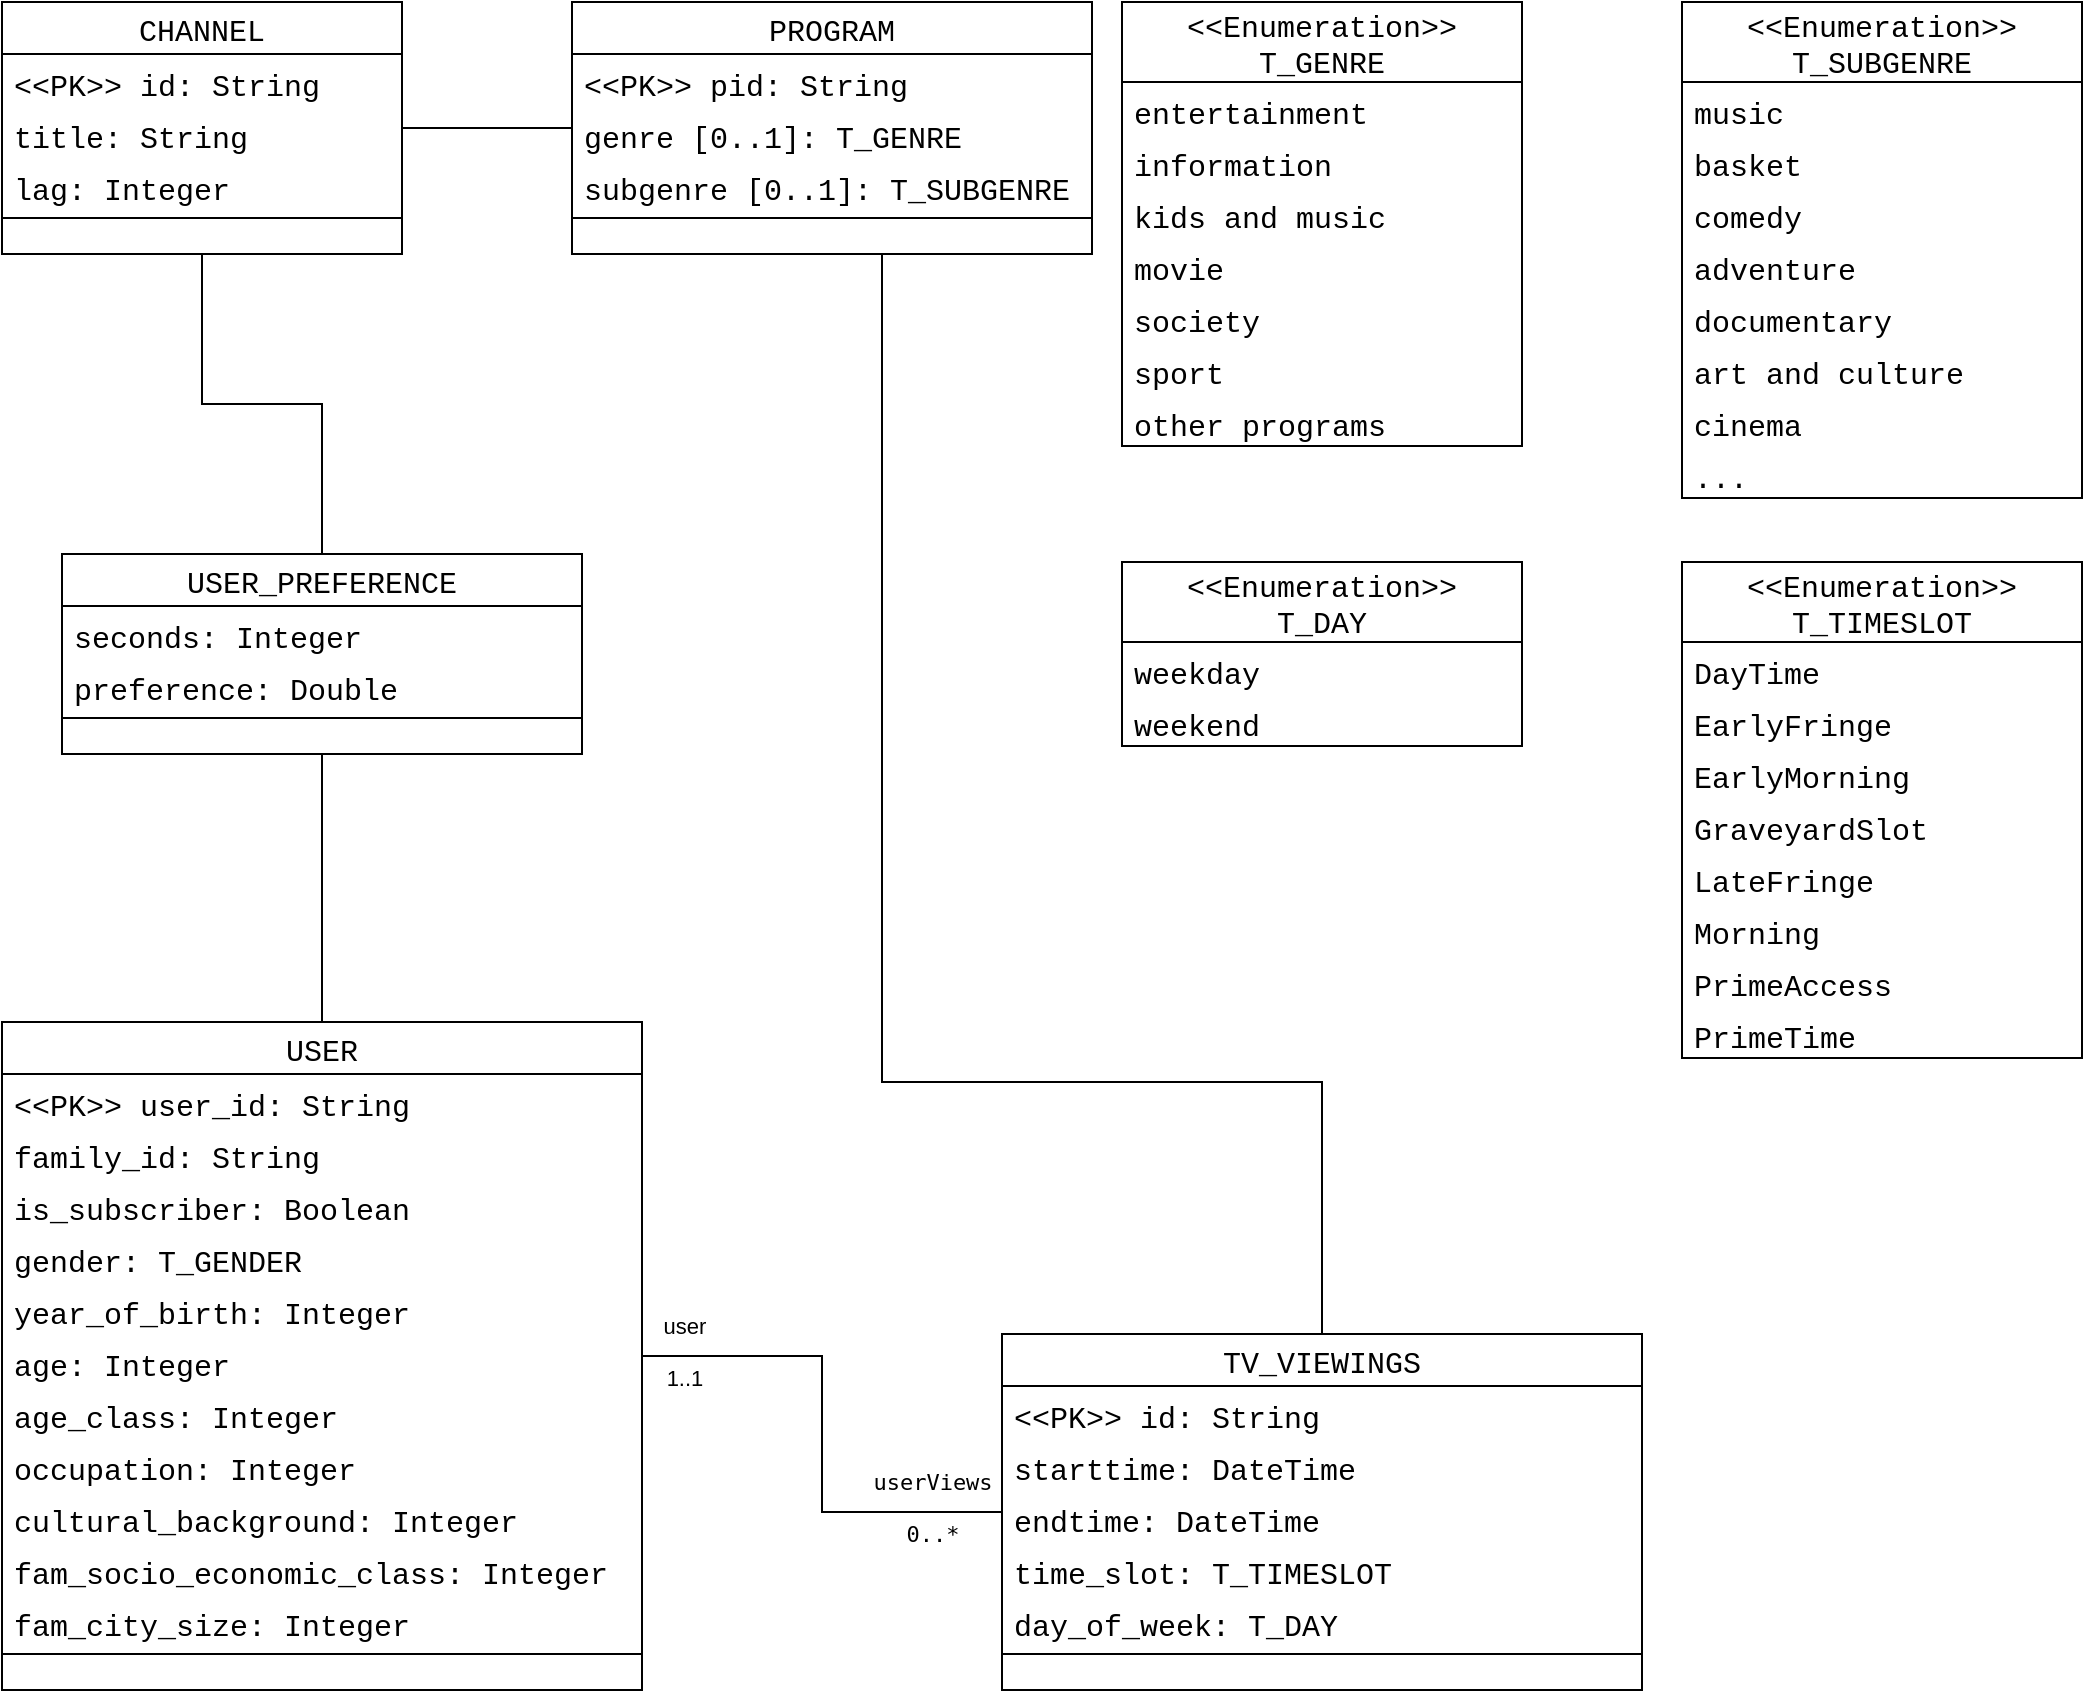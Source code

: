 <mxfile version="20.0.1" type="device" pages="2"><diagram id="qDz5eTHk5FjeErmdGeT6" name="Conceptual Design"><mxGraphModel dx="1348" dy="793" grid="1" gridSize="10" guides="1" tooltips="1" connect="1" arrows="1" fold="1" page="1" pageScale="1" pageWidth="1169" pageHeight="827" math="0" shadow="0"><root><mxCell id="0"/><mxCell id="1" parent="0"/><mxCell id="cXMxkoOosePus98VWO6z-1" value="CHANNEL" style="swimlane;fontStyle=0;childLayout=stackLayout;horizontal=1;startSize=26;fillColor=none;horizontalStack=0;resizeParent=1;resizeParentMax=0;resizeLast=0;collapsible=1;marginBottom=0;fontFamily=Courier New;fontSize=15;" parent="1" vertex="1"><mxGeometry x="40" y="80" width="200" height="126" as="geometry"><mxRectangle x="40" y="80" width="40" height="26" as="alternateBounds"/></mxGeometry></mxCell><mxCell id="cXMxkoOosePus98VWO6z-2" value="&lt;&lt;PK&gt;&gt; id: String" style="text;strokeColor=none;fillColor=none;align=left;verticalAlign=top;spacingLeft=4;spacingRight=4;overflow=hidden;rotatable=0;points=[[0,0.5],[1,0.5]];portConstraint=eastwest;fontFamily=Courier New;fontSize=15;" parent="cXMxkoOosePus98VWO6z-1" vertex="1"><mxGeometry y="26" width="200" height="26" as="geometry"/></mxCell><mxCell id="cXMxkoOosePus98VWO6z-3" value="title: String" style="text;strokeColor=none;fillColor=none;align=left;verticalAlign=top;spacingLeft=4;spacingRight=4;overflow=hidden;rotatable=0;points=[[0,0.5],[1,0.5]];portConstraint=eastwest;fontFamily=Courier New;fontSize=15;" parent="cXMxkoOosePus98VWO6z-1" vertex="1"><mxGeometry y="52" width="200" height="26" as="geometry"/></mxCell><mxCell id="cXMxkoOosePus98VWO6z-7" value="lag: Integer" style="text;strokeColor=none;fillColor=none;align=left;verticalAlign=top;spacingLeft=4;spacingRight=4;overflow=hidden;rotatable=0;points=[[0,0.5],[1,0.5]];portConstraint=eastwest;fontFamily=Courier New;fontSize=15;" parent="cXMxkoOosePus98VWO6z-1" vertex="1"><mxGeometry y="78" width="200" height="26" as="geometry"/></mxCell><mxCell id="cXMxkoOosePus98VWO6z-5" value="" style="line;strokeWidth=1;fillColor=none;align=left;verticalAlign=middle;spacingTop=-1;spacingLeft=3;spacingRight=3;rotatable=0;labelPosition=right;points=[];portConstraint=eastwest;fontFamily=Courier New;fontSize=15;" parent="cXMxkoOosePus98VWO6z-1" vertex="1"><mxGeometry y="104" width="200" height="8" as="geometry"/></mxCell><mxCell id="cXMxkoOosePus98VWO6z-6" value="" style="text;strokeColor=none;fillColor=none;align=left;verticalAlign=middle;spacingTop=-1;spacingLeft=4;spacingRight=4;rotatable=0;labelPosition=right;points=[];portConstraint=eastwest;fontFamily=Courier New;fontSize=15;" parent="cXMxkoOosePus98VWO6z-1" vertex="1"><mxGeometry y="112" width="200" height="14" as="geometry"/></mxCell><mxCell id="2Jx3YR6nq3Tl-p-js3hf-60" style="edgeStyle=orthogonalEdgeStyle;rounded=0;orthogonalLoop=1;jettySize=auto;html=1;endArrow=none;endFill=0;" edge="1" parent="1" source="cXMxkoOosePus98VWO6z-8" target="cXMxkoOosePus98VWO6z-1"><mxGeometry relative="1" as="geometry"/></mxCell><mxCell id="cXMxkoOosePus98VWO6z-8" value="PROGRAM" style="swimlane;fontStyle=0;childLayout=stackLayout;horizontal=1;startSize=26;fillColor=none;horizontalStack=0;resizeParent=1;resizeParentMax=0;resizeLast=0;collapsible=1;marginBottom=0;fontFamily=Courier New;fontSize=15;" parent="1" vertex="1"><mxGeometry x="325" y="80" width="260" height="126" as="geometry"><mxRectangle x="40" y="80" width="40" height="26" as="alternateBounds"/></mxGeometry></mxCell><mxCell id="cXMxkoOosePus98VWO6z-9" value="&lt;&lt;PK&gt;&gt; pid: String" style="text;strokeColor=none;fillColor=none;align=left;verticalAlign=top;spacingLeft=4;spacingRight=4;overflow=hidden;rotatable=0;points=[[0,0.5],[1,0.5]];portConstraint=eastwest;fontFamily=Courier New;fontSize=15;" parent="cXMxkoOosePus98VWO6z-8" vertex="1"><mxGeometry y="26" width="260" height="26" as="geometry"/></mxCell><mxCell id="cXMxkoOosePus98VWO6z-10" value="genre [0..1]: T_GENRE" style="text;strokeColor=none;fillColor=none;align=left;verticalAlign=top;spacingLeft=4;spacingRight=4;overflow=hidden;rotatable=0;points=[[0,0.5],[1,0.5]];portConstraint=eastwest;fontFamily=Courier New;fontSize=15;" parent="cXMxkoOosePus98VWO6z-8" vertex="1"><mxGeometry y="52" width="260" height="26" as="geometry"/></mxCell><mxCell id="cXMxkoOosePus98VWO6z-14" value="subgenre [0..1]: T_SUBGENRE" style="text;strokeColor=none;fillColor=none;align=left;verticalAlign=top;spacingLeft=4;spacingRight=4;overflow=hidden;rotatable=0;points=[[0,0.5],[1,0.5]];portConstraint=eastwest;fontFamily=Courier New;fontSize=15;" parent="cXMxkoOosePus98VWO6z-8" vertex="1"><mxGeometry y="78" width="260" height="26" as="geometry"/></mxCell><mxCell id="cXMxkoOosePus98VWO6z-12" value="" style="line;strokeWidth=1;fillColor=none;align=left;verticalAlign=middle;spacingTop=-1;spacingLeft=3;spacingRight=3;rotatable=0;labelPosition=right;points=[];portConstraint=eastwest;fontFamily=Courier New;fontSize=15;" parent="cXMxkoOosePus98VWO6z-8" vertex="1"><mxGeometry y="104" width="260" height="8" as="geometry"/></mxCell><mxCell id="cXMxkoOosePus98VWO6z-13" value="" style="text;strokeColor=none;fillColor=none;align=left;verticalAlign=middle;spacingTop=-1;spacingLeft=4;spacingRight=4;rotatable=0;labelPosition=right;points=[];portConstraint=eastwest;fontFamily=Courier New;fontSize=15;" parent="cXMxkoOosePus98VWO6z-8" vertex="1"><mxGeometry y="112" width="260" height="14" as="geometry"/></mxCell><mxCell id="cXMxkoOosePus98VWO6z-15" value="&lt;&lt;Enumeration&gt;&gt;&#xA;T_GENRE" style="swimlane;fontStyle=0;childLayout=stackLayout;horizontal=1;startSize=40;fillColor=none;horizontalStack=0;resizeParent=1;resizeParentMax=0;resizeLast=0;collapsible=1;marginBottom=0;fontFamily=Courier New;fontSize=15;" parent="1" vertex="1"><mxGeometry x="600" y="80" width="200" height="222" as="geometry"><mxRectangle x="290" y="80" width="160" height="40" as="alternateBounds"/></mxGeometry></mxCell><mxCell id="cXMxkoOosePus98VWO6z-16" value="entertainment" style="text;strokeColor=none;fillColor=none;align=left;verticalAlign=top;spacingLeft=4;spacingRight=4;overflow=hidden;rotatable=0;points=[[0,0.5],[1,0.5]];portConstraint=eastwest;fontFamily=Courier New;fontSize=15;" parent="cXMxkoOosePus98VWO6z-15" vertex="1"><mxGeometry y="40" width="200" height="26" as="geometry"/></mxCell><mxCell id="cXMxkoOosePus98VWO6z-17" value="information" style="text;strokeColor=none;fillColor=none;align=left;verticalAlign=top;spacingLeft=4;spacingRight=4;overflow=hidden;rotatable=0;points=[[0,0.5],[1,0.5]];portConstraint=eastwest;fontFamily=Courier New;fontSize=15;" parent="cXMxkoOosePus98VWO6z-15" vertex="1"><mxGeometry y="66" width="200" height="26" as="geometry"/></mxCell><mxCell id="cXMxkoOosePus98VWO6z-19" value="kids and music" style="text;strokeColor=none;fillColor=none;align=left;verticalAlign=top;spacingLeft=4;spacingRight=4;overflow=hidden;rotatable=0;points=[[0,0.5],[1,0.5]];portConstraint=eastwest;fontFamily=Courier New;fontSize=15;" parent="cXMxkoOosePus98VWO6z-15" vertex="1"><mxGeometry y="92" width="200" height="26" as="geometry"/></mxCell><mxCell id="cXMxkoOosePus98VWO6z-20" value="movie" style="text;strokeColor=none;fillColor=none;align=left;verticalAlign=top;spacingLeft=4;spacingRight=4;overflow=hidden;rotatable=0;points=[[0,0.5],[1,0.5]];portConstraint=eastwest;fontFamily=Courier New;fontSize=15;" parent="cXMxkoOosePus98VWO6z-15" vertex="1"><mxGeometry y="118" width="200" height="26" as="geometry"/></mxCell><mxCell id="cXMxkoOosePus98VWO6z-22" value="society" style="text;strokeColor=none;fillColor=none;align=left;verticalAlign=top;spacingLeft=4;spacingRight=4;overflow=hidden;rotatable=0;points=[[0,0.5],[1,0.5]];portConstraint=eastwest;fontFamily=Courier New;fontSize=15;" parent="cXMxkoOosePus98VWO6z-15" vertex="1"><mxGeometry y="144" width="200" height="26" as="geometry"/></mxCell><mxCell id="cXMxkoOosePus98VWO6z-23" value="sport" style="text;strokeColor=none;fillColor=none;align=left;verticalAlign=top;spacingLeft=4;spacingRight=4;overflow=hidden;rotatable=0;points=[[0,0.5],[1,0.5]];portConstraint=eastwest;fontFamily=Courier New;fontSize=15;" parent="cXMxkoOosePus98VWO6z-15" vertex="1"><mxGeometry y="170" width="200" height="26" as="geometry"/></mxCell><mxCell id="cXMxkoOosePus98VWO6z-21" value="other programs" style="text;strokeColor=none;fillColor=none;align=left;verticalAlign=top;spacingLeft=4;spacingRight=4;overflow=hidden;rotatable=0;points=[[0,0.5],[1,0.5]];portConstraint=eastwest;fontFamily=Courier New;fontSize=15;" parent="cXMxkoOosePus98VWO6z-15" vertex="1"><mxGeometry y="196" width="200" height="26" as="geometry"/></mxCell><mxCell id="cXMxkoOosePus98VWO6z-24" value="&lt;&lt;Enumeration&gt;&gt;&#xA;T_SUBGENRE" style="swimlane;fontStyle=0;childLayout=stackLayout;horizontal=1;startSize=40;fillColor=none;horizontalStack=0;resizeParent=1;resizeParentMax=0;resizeLast=0;collapsible=1;marginBottom=0;fontFamily=Courier New;fontSize=15;" parent="1" vertex="1"><mxGeometry x="880" y="80" width="200" height="248" as="geometry"><mxRectangle x="290" y="80" width="160" height="40" as="alternateBounds"/></mxGeometry></mxCell><mxCell id="cXMxkoOosePus98VWO6z-25" value="music" style="text;strokeColor=none;fillColor=none;align=left;verticalAlign=top;spacingLeft=4;spacingRight=4;overflow=hidden;rotatable=0;points=[[0,0.5],[1,0.5]];portConstraint=eastwest;fontFamily=Courier New;fontSize=15;" parent="cXMxkoOosePus98VWO6z-24" vertex="1"><mxGeometry y="40" width="200" height="26" as="geometry"/></mxCell><mxCell id="cXMxkoOosePus98VWO6z-26" value="basket" style="text;strokeColor=none;fillColor=none;align=left;verticalAlign=top;spacingLeft=4;spacingRight=4;overflow=hidden;rotatable=0;points=[[0,0.5],[1,0.5]];portConstraint=eastwest;fontFamily=Courier New;fontSize=15;" parent="cXMxkoOosePus98VWO6z-24" vertex="1"><mxGeometry y="66" width="200" height="26" as="geometry"/></mxCell><mxCell id="cXMxkoOosePus98VWO6z-27" value="comedy" style="text;strokeColor=none;fillColor=none;align=left;verticalAlign=top;spacingLeft=4;spacingRight=4;overflow=hidden;rotatable=0;points=[[0,0.5],[1,0.5]];portConstraint=eastwest;fontFamily=Courier New;fontSize=15;" parent="cXMxkoOosePus98VWO6z-24" vertex="1"><mxGeometry y="92" width="200" height="26" as="geometry"/></mxCell><mxCell id="cXMxkoOosePus98VWO6z-28" value="adventure" style="text;strokeColor=none;fillColor=none;align=left;verticalAlign=top;spacingLeft=4;spacingRight=4;overflow=hidden;rotatable=0;points=[[0,0.5],[1,0.5]];portConstraint=eastwest;fontFamily=Courier New;fontSize=15;" parent="cXMxkoOosePus98VWO6z-24" vertex="1"><mxGeometry y="118" width="200" height="26" as="geometry"/></mxCell><mxCell id="cXMxkoOosePus98VWO6z-29" value="documentary" style="text;strokeColor=none;fillColor=none;align=left;verticalAlign=top;spacingLeft=4;spacingRight=4;overflow=hidden;rotatable=0;points=[[0,0.5],[1,0.5]];portConstraint=eastwest;fontFamily=Courier New;fontSize=15;" parent="cXMxkoOosePus98VWO6z-24" vertex="1"><mxGeometry y="144" width="200" height="26" as="geometry"/></mxCell><mxCell id="cXMxkoOosePus98VWO6z-30" value="art and culture" style="text;strokeColor=none;fillColor=none;align=left;verticalAlign=top;spacingLeft=4;spacingRight=4;overflow=hidden;rotatable=0;points=[[0,0.5],[1,0.5]];portConstraint=eastwest;fontFamily=Courier New;fontSize=15;" parent="cXMxkoOosePus98VWO6z-24" vertex="1"><mxGeometry y="170" width="200" height="26" as="geometry"/></mxCell><mxCell id="cXMxkoOosePus98VWO6z-31" value="cinema" style="text;strokeColor=none;fillColor=none;align=left;verticalAlign=top;spacingLeft=4;spacingRight=4;overflow=hidden;rotatable=0;points=[[0,0.5],[1,0.5]];portConstraint=eastwest;fontFamily=Courier New;fontSize=15;" parent="cXMxkoOosePus98VWO6z-24" vertex="1"><mxGeometry y="196" width="200" height="26" as="geometry"/></mxCell><mxCell id="cXMxkoOosePus98VWO6z-34" value="..." style="text;strokeColor=none;fillColor=none;align=left;verticalAlign=top;spacingLeft=4;spacingRight=4;overflow=hidden;rotatable=0;points=[[0,0.5],[1,0.5]];portConstraint=eastwest;fontFamily=Courier New;fontSize=15;" parent="cXMxkoOosePus98VWO6z-24" vertex="1"><mxGeometry y="222" width="200" height="26" as="geometry"/></mxCell><mxCell id="2Jx3YR6nq3Tl-p-js3hf-21" style="edgeStyle=orthogonalEdgeStyle;rounded=0;orthogonalLoop=1;jettySize=auto;html=1;endArrow=none;endFill=0;" edge="1" parent="1" source="2Jx3YR6nq3Tl-p-js3hf-1" target="2Jx3YR6nq3Tl-p-js3hf-15"><mxGeometry relative="1" as="geometry"/></mxCell><mxCell id="2Jx3YR6nq3Tl-p-js3hf-38" style="edgeStyle=orthogonalEdgeStyle;rounded=0;orthogonalLoop=1;jettySize=auto;html=1;endArrow=none;endFill=0;" edge="1" parent="1" source="2Jx3YR6nq3Tl-p-js3hf-1" target="2Jx3YR6nq3Tl-p-js3hf-24"><mxGeometry relative="1" as="geometry"/></mxCell><mxCell id="2Jx3YR6nq3Tl-p-js3hf-39" value="&lt;pre dir=&quot;ltr&quot; style=&quot;&quot; id=&quot;tw-target-text&quot; data-placeholder=&quot;Traduzione&quot; class=&quot;tw-data-text tw-text-large tw-ta&quot;&gt;&lt;span class=&quot;Y2IQFc&quot; lang=&quot;en&quot;&gt;userViews&lt;/span&gt;&lt;br&gt;&lt;br&gt;0..*&lt;br&gt;&lt;/pre&gt;" style="edgeLabel;html=1;align=center;verticalAlign=middle;resizable=0;points=[];labelBackgroundColor=none;" vertex="1" connectable="0" parent="2Jx3YR6nq3Tl-p-js3hf-38"><mxGeometry x="0.819" y="4" relative="1" as="geometry"><mxPoint x="-12" y="2" as="offset"/></mxGeometry></mxCell><mxCell id="2Jx3YR6nq3Tl-p-js3hf-40" value="&lt;div&gt;user&lt;/div&gt;&lt;div&gt;&lt;br&gt;&lt;/div&gt;&lt;div&gt;1..1&lt;/div&gt;" style="edgeLabel;html=1;align=center;verticalAlign=middle;resizable=0;points=[];labelBackgroundColor=none;" vertex="1" connectable="0" parent="2Jx3YR6nq3Tl-p-js3hf-38"><mxGeometry x="-0.839" y="2" relative="1" as="geometry"><mxPoint as="offset"/></mxGeometry></mxCell><mxCell id="2Jx3YR6nq3Tl-p-js3hf-1" value="USER" style="swimlane;fontStyle=0;childLayout=stackLayout;horizontal=1;startSize=26;fillColor=none;horizontalStack=0;resizeParent=1;resizeParentMax=0;resizeLast=0;collapsible=1;marginBottom=0;fontFamily=Courier New;fontSize=15;" vertex="1" parent="1"><mxGeometry x="40" y="590" width="320" height="334" as="geometry"><mxRectangle x="40" y="80" width="40" height="26" as="alternateBounds"/></mxGeometry></mxCell><mxCell id="2Jx3YR6nq3Tl-p-js3hf-2" value="&lt;&lt;PK&gt;&gt; user_id: String" style="text;strokeColor=none;fillColor=none;align=left;verticalAlign=top;spacingLeft=4;spacingRight=4;overflow=hidden;rotatable=0;points=[[0,0.5],[1,0.5]];portConstraint=eastwest;fontFamily=Courier New;fontSize=15;" vertex="1" parent="2Jx3YR6nq3Tl-p-js3hf-1"><mxGeometry y="26" width="320" height="26" as="geometry"/></mxCell><mxCell id="2Jx3YR6nq3Tl-p-js3hf-7" value="family_id: String" style="text;strokeColor=none;fillColor=none;align=left;verticalAlign=top;spacingLeft=4;spacingRight=4;overflow=hidden;rotatable=0;points=[[0,0.5],[1,0.5]];portConstraint=eastwest;fontFamily=Courier New;fontSize=15;" vertex="1" parent="2Jx3YR6nq3Tl-p-js3hf-1"><mxGeometry y="52" width="320" height="26" as="geometry"/></mxCell><mxCell id="2Jx3YR6nq3Tl-p-js3hf-3" value="is_subscriber: Boolean" style="text;strokeColor=none;fillColor=none;align=left;verticalAlign=top;spacingLeft=4;spacingRight=4;overflow=hidden;rotatable=0;points=[[0,0.5],[1,0.5]];portConstraint=eastwest;fontFamily=Courier New;fontSize=15;" vertex="1" parent="2Jx3YR6nq3Tl-p-js3hf-1"><mxGeometry y="78" width="320" height="26" as="geometry"/></mxCell><mxCell id="2Jx3YR6nq3Tl-p-js3hf-8" value="gender: T_GENDER" style="text;strokeColor=none;fillColor=none;align=left;verticalAlign=top;spacingLeft=4;spacingRight=4;overflow=hidden;rotatable=0;points=[[0,0.5],[1,0.5]];portConstraint=eastwest;fontFamily=Courier New;fontSize=15;" vertex="1" parent="2Jx3YR6nq3Tl-p-js3hf-1"><mxGeometry y="104" width="320" height="26" as="geometry"/></mxCell><mxCell id="2Jx3YR6nq3Tl-p-js3hf-10" value="year_of_birth: Integer" style="text;strokeColor=none;fillColor=none;align=left;verticalAlign=top;spacingLeft=4;spacingRight=4;overflow=hidden;rotatable=0;points=[[0,0.5],[1,0.5]];portConstraint=eastwest;fontFamily=Courier New;fontSize=15;" vertex="1" parent="2Jx3YR6nq3Tl-p-js3hf-1"><mxGeometry y="130" width="320" height="26" as="geometry"/></mxCell><mxCell id="2Jx3YR6nq3Tl-p-js3hf-9" value="age: Integer" style="text;strokeColor=none;fillColor=none;align=left;verticalAlign=top;spacingLeft=4;spacingRight=4;overflow=hidden;rotatable=0;points=[[0,0.5],[1,0.5]];portConstraint=eastwest;fontFamily=Courier New;fontSize=15;" vertex="1" parent="2Jx3YR6nq3Tl-p-js3hf-1"><mxGeometry y="156" width="320" height="26" as="geometry"/></mxCell><mxCell id="2Jx3YR6nq3Tl-p-js3hf-11" value="age_class: Integer" style="text;strokeColor=none;fillColor=none;align=left;verticalAlign=top;spacingLeft=4;spacingRight=4;overflow=hidden;rotatable=0;points=[[0,0.5],[1,0.5]];portConstraint=eastwest;fontFamily=Courier New;fontSize=15;" vertex="1" parent="2Jx3YR6nq3Tl-p-js3hf-1"><mxGeometry y="182" width="320" height="26" as="geometry"/></mxCell><mxCell id="2Jx3YR6nq3Tl-p-js3hf-13" value="occupation: Integer" style="text;strokeColor=none;fillColor=none;align=left;verticalAlign=top;spacingLeft=4;spacingRight=4;overflow=hidden;rotatable=0;points=[[0,0.5],[1,0.5]];portConstraint=eastwest;fontFamily=Courier New;fontSize=15;" vertex="1" parent="2Jx3YR6nq3Tl-p-js3hf-1"><mxGeometry y="208" width="320" height="26" as="geometry"/></mxCell><mxCell id="2Jx3YR6nq3Tl-p-js3hf-14" value="cultural_background: Integer" style="text;strokeColor=none;fillColor=none;align=left;verticalAlign=top;spacingLeft=4;spacingRight=4;overflow=hidden;rotatable=0;points=[[0,0.5],[1,0.5]];portConstraint=eastwest;fontFamily=Courier New;fontSize=15;" vertex="1" parent="2Jx3YR6nq3Tl-p-js3hf-1"><mxGeometry y="234" width="320" height="26" as="geometry"/></mxCell><mxCell id="2Jx3YR6nq3Tl-p-js3hf-12" value="fam_socio_economic_class: Integer" style="text;strokeColor=none;fillColor=none;align=left;verticalAlign=top;spacingLeft=4;spacingRight=4;overflow=hidden;rotatable=0;points=[[0,0.5],[1,0.5]];portConstraint=eastwest;fontFamily=Courier New;fontSize=15;" vertex="1" parent="2Jx3YR6nq3Tl-p-js3hf-1"><mxGeometry y="260" width="320" height="26" as="geometry"/></mxCell><mxCell id="2Jx3YR6nq3Tl-p-js3hf-4" value="fam_city_size: Integer" style="text;strokeColor=none;fillColor=none;align=left;verticalAlign=top;spacingLeft=4;spacingRight=4;overflow=hidden;rotatable=0;points=[[0,0.5],[1,0.5]];portConstraint=eastwest;fontFamily=Courier New;fontSize=15;" vertex="1" parent="2Jx3YR6nq3Tl-p-js3hf-1"><mxGeometry y="286" width="320" height="26" as="geometry"/></mxCell><mxCell id="2Jx3YR6nq3Tl-p-js3hf-5" value="" style="line;strokeWidth=1;fillColor=none;align=left;verticalAlign=middle;spacingTop=-1;spacingLeft=3;spacingRight=3;rotatable=0;labelPosition=right;points=[];portConstraint=eastwest;fontFamily=Courier New;fontSize=15;" vertex="1" parent="2Jx3YR6nq3Tl-p-js3hf-1"><mxGeometry y="312" width="320" height="8" as="geometry"/></mxCell><mxCell id="2Jx3YR6nq3Tl-p-js3hf-6" value="" style="text;strokeColor=none;fillColor=none;align=left;verticalAlign=middle;spacingTop=-1;spacingLeft=4;spacingRight=4;rotatable=0;labelPosition=right;points=[];portConstraint=eastwest;fontFamily=Courier New;fontSize=15;" vertex="1" parent="2Jx3YR6nq3Tl-p-js3hf-1"><mxGeometry y="320" width="320" height="14" as="geometry"/></mxCell><mxCell id="2Jx3YR6nq3Tl-p-js3hf-22" style="edgeStyle=orthogonalEdgeStyle;rounded=0;orthogonalLoop=1;jettySize=auto;html=1;endArrow=none;endFill=0;" edge="1" parent="1" source="2Jx3YR6nq3Tl-p-js3hf-15" target="cXMxkoOosePus98VWO6z-1"><mxGeometry relative="1" as="geometry"><Array as="points"><mxPoint x="200" y="281"/><mxPoint x="140" y="281"/></Array></mxGeometry></mxCell><mxCell id="2Jx3YR6nq3Tl-p-js3hf-15" value="USER_PREFERENCE" style="swimlane;fontStyle=0;childLayout=stackLayout;horizontal=1;startSize=26;fillColor=none;horizontalStack=0;resizeParent=1;resizeParentMax=0;resizeLast=0;collapsible=1;marginBottom=0;fontFamily=Courier New;fontSize=15;" vertex="1" parent="1"><mxGeometry x="70" y="356" width="260" height="100" as="geometry"><mxRectangle x="40" y="80" width="40" height="26" as="alternateBounds"/></mxGeometry></mxCell><mxCell id="2Jx3YR6nq3Tl-p-js3hf-17" value="seconds: Integer" style="text;strokeColor=none;fillColor=none;align=left;verticalAlign=top;spacingLeft=4;spacingRight=4;overflow=hidden;rotatable=0;points=[[0,0.5],[1,0.5]];portConstraint=eastwest;fontFamily=Courier New;fontSize=15;" vertex="1" parent="2Jx3YR6nq3Tl-p-js3hf-15"><mxGeometry y="26" width="260" height="26" as="geometry"/></mxCell><mxCell id="2Jx3YR6nq3Tl-p-js3hf-18" value="preference: Double" style="text;strokeColor=none;fillColor=none;align=left;verticalAlign=top;spacingLeft=4;spacingRight=4;overflow=hidden;rotatable=0;points=[[0,0.5],[1,0.5]];portConstraint=eastwest;fontFamily=Courier New;fontSize=15;" vertex="1" parent="2Jx3YR6nq3Tl-p-js3hf-15"><mxGeometry y="52" width="260" height="26" as="geometry"/></mxCell><mxCell id="2Jx3YR6nq3Tl-p-js3hf-19" value="" style="line;strokeWidth=1;fillColor=none;align=left;verticalAlign=middle;spacingTop=-1;spacingLeft=3;spacingRight=3;rotatable=0;labelPosition=right;points=[];portConstraint=eastwest;fontFamily=Courier New;fontSize=15;" vertex="1" parent="2Jx3YR6nq3Tl-p-js3hf-15"><mxGeometry y="78" width="260" height="8" as="geometry"/></mxCell><mxCell id="2Jx3YR6nq3Tl-p-js3hf-20" value="" style="text;strokeColor=none;fillColor=none;align=left;verticalAlign=middle;spacingTop=-1;spacingLeft=4;spacingRight=4;rotatable=0;labelPosition=right;points=[];portConstraint=eastwest;fontFamily=Courier New;fontSize=15;" vertex="1" parent="2Jx3YR6nq3Tl-p-js3hf-15"><mxGeometry y="86" width="260" height="14" as="geometry"/></mxCell><mxCell id="2Jx3YR6nq3Tl-p-js3hf-41" style="edgeStyle=orthogonalEdgeStyle;rounded=0;orthogonalLoop=1;jettySize=auto;html=1;endArrow=none;endFill=0;" edge="1" parent="1" source="2Jx3YR6nq3Tl-p-js3hf-24" target="cXMxkoOosePus98VWO6z-8"><mxGeometry relative="1" as="geometry"><Array as="points"><mxPoint x="700" y="620"/><mxPoint x="480" y="620"/></Array></mxGeometry></mxCell><mxCell id="2Jx3YR6nq3Tl-p-js3hf-24" value="TV_VIEWINGS" style="swimlane;fontStyle=0;childLayout=stackLayout;horizontal=1;startSize=26;fillColor=none;horizontalStack=0;resizeParent=1;resizeParentMax=0;resizeLast=0;collapsible=1;marginBottom=0;fontFamily=Courier New;fontSize=15;" vertex="1" parent="1"><mxGeometry x="540" y="746" width="320" height="178" as="geometry"><mxRectangle x="40" y="80" width="40" height="26" as="alternateBounds"/></mxGeometry></mxCell><mxCell id="2Jx3YR6nq3Tl-p-js3hf-25" value="&lt;&lt;PK&gt;&gt; id: String" style="text;strokeColor=none;fillColor=none;align=left;verticalAlign=top;spacingLeft=4;spacingRight=4;overflow=hidden;rotatable=0;points=[[0,0.5],[1,0.5]];portConstraint=eastwest;fontFamily=Courier New;fontSize=15;" vertex="1" parent="2Jx3YR6nq3Tl-p-js3hf-24"><mxGeometry y="26" width="320" height="26" as="geometry"/></mxCell><mxCell id="2Jx3YR6nq3Tl-p-js3hf-32" value="starttime: DateTime" style="text;strokeColor=none;fillColor=none;align=left;verticalAlign=top;spacingLeft=4;spacingRight=4;overflow=hidden;rotatable=0;points=[[0,0.5],[1,0.5]];portConstraint=eastwest;fontFamily=Courier New;fontSize=15;" vertex="1" parent="2Jx3YR6nq3Tl-p-js3hf-24"><mxGeometry y="52" width="320" height="26" as="geometry"/></mxCell><mxCell id="2Jx3YR6nq3Tl-p-js3hf-33" value="endtime: DateTime" style="text;strokeColor=none;fillColor=none;align=left;verticalAlign=top;spacingLeft=4;spacingRight=4;overflow=hidden;rotatable=0;points=[[0,0.5],[1,0.5]];portConstraint=eastwest;fontFamily=Courier New;fontSize=15;" vertex="1" parent="2Jx3YR6nq3Tl-p-js3hf-24"><mxGeometry y="78" width="320" height="26" as="geometry"/></mxCell><mxCell id="2Jx3YR6nq3Tl-p-js3hf-34" value="time_slot: T_TIMESLOT" style="text;strokeColor=none;fillColor=none;align=left;verticalAlign=top;spacingLeft=4;spacingRight=4;overflow=hidden;rotatable=0;points=[[0,0.5],[1,0.5]];portConstraint=eastwest;fontFamily=Courier New;fontSize=15;" vertex="1" parent="2Jx3YR6nq3Tl-p-js3hf-24"><mxGeometry y="104" width="320" height="26" as="geometry"/></mxCell><mxCell id="2Jx3YR6nq3Tl-p-js3hf-35" value="day_of_week: T_DAY" style="text;strokeColor=none;fillColor=none;align=left;verticalAlign=top;spacingLeft=4;spacingRight=4;overflow=hidden;rotatable=0;points=[[0,0.5],[1,0.5]];portConstraint=eastwest;fontFamily=Courier New;fontSize=15;" vertex="1" parent="2Jx3YR6nq3Tl-p-js3hf-24"><mxGeometry y="130" width="320" height="26" as="geometry"/></mxCell><mxCell id="2Jx3YR6nq3Tl-p-js3hf-36" value="" style="line;strokeWidth=1;fillColor=none;align=left;verticalAlign=middle;spacingTop=-1;spacingLeft=3;spacingRight=3;rotatable=0;labelPosition=right;points=[];portConstraint=eastwest;fontFamily=Courier New;fontSize=15;" vertex="1" parent="2Jx3YR6nq3Tl-p-js3hf-24"><mxGeometry y="156" width="320" height="8" as="geometry"/></mxCell><mxCell id="2Jx3YR6nq3Tl-p-js3hf-37" value="" style="text;strokeColor=none;fillColor=none;align=left;verticalAlign=middle;spacingTop=-1;spacingLeft=4;spacingRight=4;rotatable=0;labelPosition=right;points=[];portConstraint=eastwest;fontFamily=Courier New;fontSize=15;" vertex="1" parent="2Jx3YR6nq3Tl-p-js3hf-24"><mxGeometry y="164" width="320" height="14" as="geometry"/></mxCell><mxCell id="2Jx3YR6nq3Tl-p-js3hf-42" value="&lt;&lt;Enumeration&gt;&gt;&#xA;T_TIMESLOT" style="swimlane;fontStyle=0;childLayout=stackLayout;horizontal=1;startSize=40;fillColor=none;horizontalStack=0;resizeParent=1;resizeParentMax=0;resizeLast=0;collapsible=1;marginBottom=0;fontFamily=Courier New;fontSize=15;" vertex="1" parent="1"><mxGeometry x="880" y="360" width="200" height="248" as="geometry"><mxRectangle x="290" y="80" width="160" height="40" as="alternateBounds"/></mxGeometry></mxCell><mxCell id="2Jx3YR6nq3Tl-p-js3hf-43" value="DayTime" style="text;strokeColor=none;fillColor=none;align=left;verticalAlign=top;spacingLeft=4;spacingRight=4;overflow=hidden;rotatable=0;points=[[0,0.5],[1,0.5]];portConstraint=eastwest;fontFamily=Courier New;fontSize=15;" vertex="1" parent="2Jx3YR6nq3Tl-p-js3hf-42"><mxGeometry y="40" width="200" height="26" as="geometry"/></mxCell><mxCell id="2Jx3YR6nq3Tl-p-js3hf-44" value="EarlyFringe" style="text;strokeColor=none;fillColor=none;align=left;verticalAlign=top;spacingLeft=4;spacingRight=4;overflow=hidden;rotatable=0;points=[[0,0.5],[1,0.5]];portConstraint=eastwest;fontFamily=Courier New;fontSize=15;" vertex="1" parent="2Jx3YR6nq3Tl-p-js3hf-42"><mxGeometry y="66" width="200" height="26" as="geometry"/></mxCell><mxCell id="2Jx3YR6nq3Tl-p-js3hf-45" value="EarlyMorning" style="text;strokeColor=none;fillColor=none;align=left;verticalAlign=top;spacingLeft=4;spacingRight=4;overflow=hidden;rotatable=0;points=[[0,0.5],[1,0.5]];portConstraint=eastwest;fontFamily=Courier New;fontSize=15;" vertex="1" parent="2Jx3YR6nq3Tl-p-js3hf-42"><mxGeometry y="92" width="200" height="26" as="geometry"/></mxCell><mxCell id="2Jx3YR6nq3Tl-p-js3hf-46" value="GraveyardSlot" style="text;strokeColor=none;fillColor=none;align=left;verticalAlign=top;spacingLeft=4;spacingRight=4;overflow=hidden;rotatable=0;points=[[0,0.5],[1,0.5]];portConstraint=eastwest;fontFamily=Courier New;fontSize=15;" vertex="1" parent="2Jx3YR6nq3Tl-p-js3hf-42"><mxGeometry y="118" width="200" height="26" as="geometry"/></mxCell><mxCell id="2Jx3YR6nq3Tl-p-js3hf-47" value="LateFringe" style="text;strokeColor=none;fillColor=none;align=left;verticalAlign=top;spacingLeft=4;spacingRight=4;overflow=hidden;rotatable=0;points=[[0,0.5],[1,0.5]];portConstraint=eastwest;fontFamily=Courier New;fontSize=15;" vertex="1" parent="2Jx3YR6nq3Tl-p-js3hf-42"><mxGeometry y="144" width="200" height="26" as="geometry"/></mxCell><mxCell id="2Jx3YR6nq3Tl-p-js3hf-48" value="Morning" style="text;strokeColor=none;fillColor=none;align=left;verticalAlign=top;spacingLeft=4;spacingRight=4;overflow=hidden;rotatable=0;points=[[0,0.5],[1,0.5]];portConstraint=eastwest;fontFamily=Courier New;fontSize=15;" vertex="1" parent="2Jx3YR6nq3Tl-p-js3hf-42"><mxGeometry y="170" width="200" height="26" as="geometry"/></mxCell><mxCell id="2Jx3YR6nq3Tl-p-js3hf-50" value="PrimeAccess" style="text;strokeColor=none;fillColor=none;align=left;verticalAlign=top;spacingLeft=4;spacingRight=4;overflow=hidden;rotatable=0;points=[[0,0.5],[1,0.5]];portConstraint=eastwest;fontFamily=Courier New;fontSize=15;" vertex="1" parent="2Jx3YR6nq3Tl-p-js3hf-42"><mxGeometry y="196" width="200" height="26" as="geometry"/></mxCell><mxCell id="2Jx3YR6nq3Tl-p-js3hf-49" value="PrimeTime" style="text;strokeColor=none;fillColor=none;align=left;verticalAlign=top;spacingLeft=4;spacingRight=4;overflow=hidden;rotatable=0;points=[[0,0.5],[1,0.5]];portConstraint=eastwest;fontFamily=Courier New;fontSize=15;" vertex="1" parent="2Jx3YR6nq3Tl-p-js3hf-42"><mxGeometry y="222" width="200" height="26" as="geometry"/></mxCell><mxCell id="2Jx3YR6nq3Tl-p-js3hf-51" value="&lt;&lt;Enumeration&gt;&gt;&#xA;T_DAY" style="swimlane;fontStyle=0;childLayout=stackLayout;horizontal=1;startSize=40;fillColor=none;horizontalStack=0;resizeParent=1;resizeParentMax=0;resizeLast=0;collapsible=1;marginBottom=0;fontFamily=Courier New;fontSize=15;" vertex="1" parent="1"><mxGeometry x="600" y="360" width="200" height="92" as="geometry"><mxRectangle x="290" y="80" width="160" height="40" as="alternateBounds"/></mxGeometry></mxCell><mxCell id="2Jx3YR6nq3Tl-p-js3hf-52" value="weekday" style="text;strokeColor=none;fillColor=none;align=left;verticalAlign=top;spacingLeft=4;spacingRight=4;overflow=hidden;rotatable=0;points=[[0,0.5],[1,0.5]];portConstraint=eastwest;fontFamily=Courier New;fontSize=15;" vertex="1" parent="2Jx3YR6nq3Tl-p-js3hf-51"><mxGeometry y="40" width="200" height="26" as="geometry"/></mxCell><mxCell id="2Jx3YR6nq3Tl-p-js3hf-53" value="weekend" style="text;strokeColor=none;fillColor=none;align=left;verticalAlign=top;spacingLeft=4;spacingRight=4;overflow=hidden;rotatable=0;points=[[0,0.5],[1,0.5]];portConstraint=eastwest;fontFamily=Courier New;fontSize=15;" vertex="1" parent="2Jx3YR6nq3Tl-p-js3hf-51"><mxGeometry y="66" width="200" height="26" as="geometry"/></mxCell></root></mxGraphModel></diagram><diagram id="G1JtGqJcm0AP5dcq_rq2" name="CouchBase Design"><mxGraphModel dx="1348" dy="793" grid="1" gridSize="10" guides="1" tooltips="1" connect="1" arrows="1" fold="1" page="1" pageScale="1" pageWidth="1169" pageHeight="827" math="0" shadow="0"><root><mxCell id="0"/><mxCell id="1" parent="0"/><mxCell id="WA34ae2ZHFo3dri8Wkcn-1" value="&lt;&lt;Bucket&gt;&gt;&#xA;TV_VIEWINGS" style="swimlane;fontStyle=0;childLayout=stackLayout;horizontal=1;startSize=40;fillColor=none;horizontalStack=0;resizeParent=1;resizeParentMax=0;resizeLast=0;collapsible=1;marginBottom=0;fontFamily=Courier New;fontSize=15;rounded=0;" vertex="1" parent="1"><mxGeometry x="95" y="60" width="210" height="62" as="geometry"><mxRectangle x="40" y="200" width="140" height="40" as="alternateBounds"/></mxGeometry></mxCell><mxCell id="WA34ae2ZHFo3dri8Wkcn-2" value="" style="line;strokeWidth=1;fillColor=none;align=left;verticalAlign=middle;spacingTop=-1;spacingLeft=3;spacingRight=3;rotatable=0;labelPosition=right;points=[];portConstraint=eastwest;fontFamily=Courier New;fontSize=15;rounded=0;" vertex="1" parent="WA34ae2ZHFo3dri8Wkcn-1"><mxGeometry y="40" width="210" height="8" as="geometry"/></mxCell><mxCell id="WA34ae2ZHFo3dri8Wkcn-3" value="" style="text;strokeColor=none;fillColor=none;align=left;verticalAlign=middle;spacingTop=-1;spacingLeft=4;spacingRight=4;rotatable=0;labelPosition=right;points=[];portConstraint=eastwest;fontFamily=Courier New;fontSize=15;rounded=0;" vertex="1" parent="WA34ae2ZHFo3dri8Wkcn-1"><mxGeometry y="48" width="210" height="14" as="geometry"/></mxCell><mxCell id="Y4SRp17xMa-8oJmqQuDT-1" value="&lt;&lt;DocumentType&gt;&gt;&#xA;TV_Viewings" style="swimlane;fontStyle=0;childLayout=stackLayout;horizontal=1;startSize=40;fillColor=none;horizontalStack=0;resizeParent=1;resizeParentMax=0;resizeLast=0;collapsible=1;marginBottom=0;fontFamily=Courier New;fontSize=15;" vertex="1" parent="1"><mxGeometry x="40" y="200" width="320" height="192" as="geometry"><mxRectangle x="40" y="40" width="140" height="40" as="alternateBounds"/></mxGeometry></mxCell><mxCell id="Y4SRp17xMa-8oJmqQuDT-2" value="name: String" style="text;strokeColor=none;fillColor=none;align=left;verticalAlign=top;spacingLeft=4;spacingRight=4;overflow=hidden;rotatable=0;points=[[0,0.5],[1,0.5]];portConstraint=eastwest;fontFamily=Courier New;fontSize=15;" vertex="1" parent="Y4SRp17xMa-8oJmqQuDT-1"><mxGeometry y="40" width="320" height="26" as="geometry"/></mxCell><mxCell id="Y4SRp17xMa-8oJmqQuDT-3" value="task [0..*]: Task" style="text;strokeColor=none;fillColor=none;align=left;verticalAlign=top;spacingLeft=4;spacingRight=4;overflow=hidden;rotatable=0;points=[[0,0.5],[1,0.5]];portConstraint=eastwest;fontFamily=Courier New;fontSize=15;" vertex="1" parent="Y4SRp17xMa-8oJmqQuDT-1"><mxGeometry y="66" width="320" height="26" as="geometry"/></mxCell><mxCell id="Y4SRp17xMa-8oJmqQuDT-4" value="document [0..*]: LinkToDoc" style="text;strokeColor=none;fillColor=none;align=left;verticalAlign=top;spacingLeft=4;spacingRight=4;overflow=hidden;rotatable=0;points=[[0,0.5],[1,0.5]];portConstraint=eastwest;fontFamily=Courier New;fontSize=15;" vertex="1" parent="Y4SRp17xMa-8oJmqQuDT-1"><mxGeometry y="92" width="320" height="26" as="geometry"/></mxCell><mxCell id="Y4SRp17xMa-8oJmqQuDT-5" value="manager: LinkToEmployee" style="text;strokeColor=none;fillColor=none;align=left;verticalAlign=top;spacingLeft=4;spacingRight=4;overflow=hidden;rotatable=0;points=[[0,0.5],[1,0.5]];portConstraint=eastwest;fontFamily=Courier New;fontSize=15;" vertex="1" parent="Y4SRp17xMa-8oJmqQuDT-1"><mxGeometry y="118" width="320" height="26" as="geometry"/></mxCell><mxCell id="Y4SRp17xMa-8oJmqQuDT-6" value="participants [1..*]: LinkToEmployee" style="text;strokeColor=none;fillColor=none;align=left;verticalAlign=top;spacingLeft=4;spacingRight=4;overflow=hidden;rotatable=0;points=[[0,0.5],[1,0.5]];portConstraint=eastwest;fontFamily=Courier New;fontSize=15;" vertex="1" parent="Y4SRp17xMa-8oJmqQuDT-1"><mxGeometry y="144" width="320" height="26" as="geometry"/></mxCell><mxCell id="Y4SRp17xMa-8oJmqQuDT-7" value="" style="line;strokeWidth=1;fillColor=none;align=left;verticalAlign=middle;spacingTop=-1;spacingLeft=3;spacingRight=3;rotatable=0;labelPosition=right;points=[];portConstraint=eastwest;fontFamily=Courier New;fontSize=15;" vertex="1" parent="Y4SRp17xMa-8oJmqQuDT-1"><mxGeometry y="170" width="320" height="8" as="geometry"/></mxCell><mxCell id="Y4SRp17xMa-8oJmqQuDT-8" value="" style="text;strokeColor=none;fillColor=none;align=left;verticalAlign=middle;spacingTop=-1;spacingLeft=4;spacingRight=4;rotatable=0;labelPosition=right;points=[];portConstraint=eastwest;fontFamily=Courier New;fontSize=15;" vertex="1" parent="Y4SRp17xMa-8oJmqQuDT-1"><mxGeometry y="178" width="320" height="14" as="geometry"/></mxCell></root></mxGraphModel></diagram></mxfile>